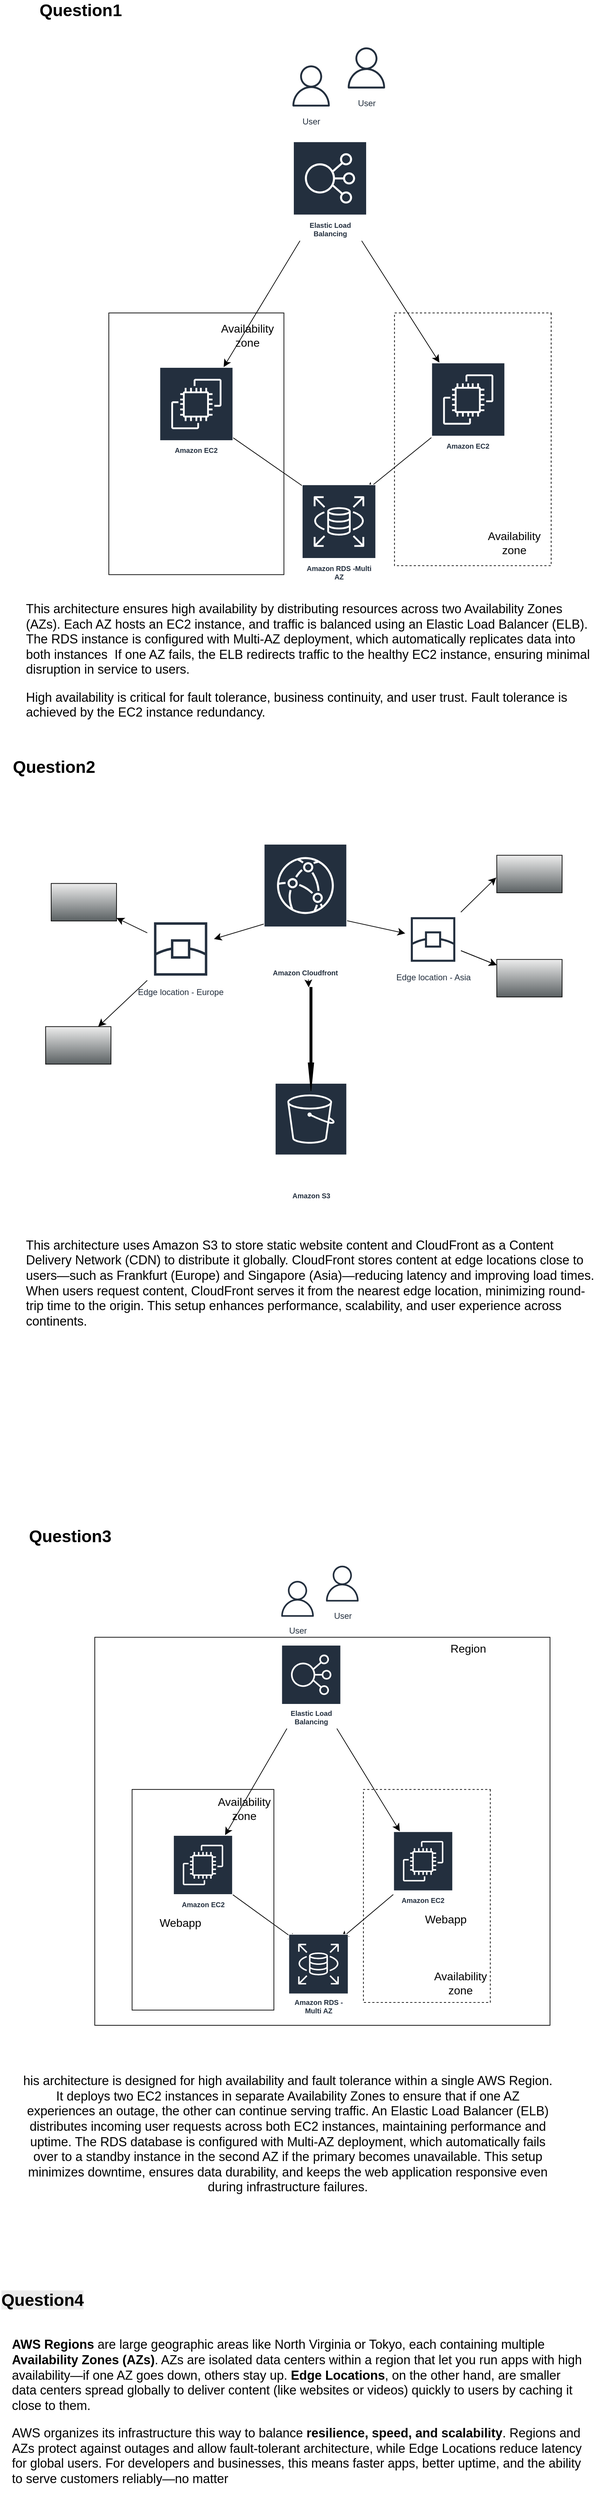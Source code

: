 <mxfile version="28.2.5">
  <diagram name="Page-1" id="iTWP-FHphD7SNS_yKXa_">
    <mxGraphModel dx="1720" dy="2096" grid="1" gridSize="10" guides="1" tooltips="1" connect="1" arrows="1" fold="1" page="1" pageScale="1" pageWidth="850" pageHeight="1100" math="0" shadow="0">
      <root>
        <mxCell id="0" />
        <mxCell id="1" parent="0" />
        <mxCell id="8Rslptf_6uAamv9jot8S-21" value="&lt;b&gt;Question1&lt;/b&gt;" style="text;strokeColor=none;align=center;fillColor=none;html=1;verticalAlign=middle;whiteSpace=wrap;rounded=0;fontSize=24;" vertex="1" parent="1">
          <mxGeometry x="90" y="-1040" width="60" height="30" as="geometry" />
        </mxCell>
        <mxCell id="8Rslptf_6uAamv9jot8S-22" value="&lt;b&gt;Question2&lt;/b&gt;&lt;div&gt;&lt;b&gt;&lt;br&gt;&lt;/b&gt;&lt;/div&gt;" style="text;strokeColor=none;align=center;fillColor=none;html=1;verticalAlign=middle;whiteSpace=wrap;rounded=0;fontSize=24;" vertex="1" parent="1">
          <mxGeometry x="31.64" y="50" width="100" height="30" as="geometry" />
        </mxCell>
        <mxCell id="8Rslptf_6uAamv9jot8S-54" value="&lt;b&gt;Question3&lt;/b&gt;" style="text;strokeColor=none;align=center;fillColor=none;html=1;verticalAlign=middle;whiteSpace=wrap;rounded=0;fontSize=24;" vertex="1" parent="1">
          <mxGeometry x="55.0" y="1130" width="100" height="30" as="geometry" />
        </mxCell>
        <mxCell id="8Rslptf_6uAamv9jot8S-119" value="&lt;p&gt;This architecture ensures high availability by distributing resources across two Availability Zones (AZs). Each AZ hosts an EC2 instance, and traffic is balanced using an Elastic Load Balancer (ELB). The RDS instance is configured with Multi-AZ deployment, which automatically replicates data into both instances&amp;nbsp; If one AZ fails, the ELB redirects traffic to the healthy EC2 instance, ensuring minimal disruption in service to users.&lt;/p&gt;&lt;p&gt;High availability is critical for fault tolerance, business continuity, and user trust. Fault tolerance is achieved by the EC2 instance redundancy.&amp;nbsp;&lt;/p&gt;&lt;div&gt;&lt;/div&gt;" style="text;strokeColor=none;align=left;fillColor=none;html=1;verticalAlign=middle;whiteSpace=wrap;rounded=0;fontSize=18;" vertex="1" parent="1">
          <mxGeometry x="40" y="-180" width="810" height="160" as="geometry" />
        </mxCell>
        <mxCell id="8Rslptf_6uAamv9jot8S-120" value="This architecture uses Amazon S3 to store static website content and CloudFront as a Content Delivery Network (CDN) to distribute it globally. CloudFront stores content at edge locations close to users—such as Frankfurt (Europe) and Singapore (Asia)—reducing latency and improving load times. When users request content, CloudFront serves it from the nearest edge location, minimizing round-trip time to the origin. This setup enhances performance, scalability, and user experience across continents." style="text;strokeColor=none;align=left;fillColor=none;html=1;verticalAlign=middle;whiteSpace=wrap;rounded=0;fontSize=18;" vertex="1" parent="1">
          <mxGeometry x="40" y="710" width="820" height="150" as="geometry" />
        </mxCell>
        <mxCell id="8Rslptf_6uAamv9jot8S-121" value="his architecture is designed for high availability and fault tolerance within a single AWS Region. It deploys two EC2 instances in separate Availability Zones to ensure that if one AZ experiences an outage, the other can continue serving traffic. An Elastic Load Balancer (ELB) distributes incoming user requests across both EC2 instances, maintaining performance and uptime. The RDS database is configured with Multi-AZ deployment, which automatically fails over to a standby instance in the second AZ if the primary becomes unavailable. This setup minimizes downtime, ensures data durability, and keeps the web application responsive even during infrastructure failures." style="text;strokeColor=none;align=center;fillColor=none;html=1;verticalAlign=middle;whiteSpace=wrap;rounded=0;fontSize=18;" vertex="1" parent="1">
          <mxGeometry x="35" y="1920" width="760" height="150" as="geometry" />
        </mxCell>
        <mxCell id="8Rslptf_6uAamv9jot8S-122" value="&lt;b style=&quot;forced-color-adjust: none; color: rgb(0, 0, 0); font-family: Helvetica; font-size: 24px; font-style: normal; font-variant-ligatures: normal; font-variant-caps: normal; letter-spacing: normal; orphans: 2; text-align: center; text-indent: 0px; text-transform: none; widows: 2; word-spacing: 0px; -webkit-text-stroke-width: 0px; white-space: normal; background-color: rgb(236, 236, 236); text-decoration-thickness: initial; text-decoration-style: initial; text-decoration-color: initial;&quot;&gt;Question4&lt;/b&gt;" style="text;whiteSpace=wrap;html=1;" vertex="1" parent="1">
          <mxGeometry x="5" y="2210" width="150" height="50" as="geometry" />
        </mxCell>
        <mxCell id="8Rslptf_6uAamv9jot8S-123" value="&lt;p&gt;&lt;strong&gt;AWS Regions&lt;/strong&gt; are large geographic areas like North Virginia or Tokyo, each containing multiple &lt;strong&gt;Availability Zones (AZs)&lt;/strong&gt;. AZs are isolated data centers within a region that let you run apps with high availability—if one AZ goes down, others stay up. &lt;strong&gt;Edge Locations&lt;/strong&gt;, on the other hand, are smaller data centers spread globally to deliver content (like websites or videos) quickly to users by caching it close to them.&lt;/p&gt;&lt;p&gt;AWS organizes its infrastructure this way to balance &lt;strong&gt;resilience, speed, and scalability&lt;/strong&gt;. Regions and AZs protect against outages and allow fault-tolerant architecture, while Edge Locations reduce latency for global users. For developers and businesses, this means faster apps, better uptime, and the ability to serve customers reliably—no matter&amp;nbsp;&lt;/p&gt;" style="text;strokeColor=none;align=left;fillColor=none;html=1;verticalAlign=middle;whiteSpace=wrap;rounded=0;fontSize=18;" vertex="1" parent="1">
          <mxGeometry x="20" y="2280" width="820" height="220" as="geometry" />
        </mxCell>
        <mxCell id="8Rslptf_6uAamv9jot8S-124" value="" style="group" vertex="1" connectable="0" parent="1">
          <mxGeometry x="140" y="1180" width="648.36" height="660" as="geometry" />
        </mxCell>
        <mxCell id="8Rslptf_6uAamv9jot8S-98" value="" style="rounded=0;whiteSpace=wrap;html=1;" vertex="1" parent="8Rslptf_6uAamv9jot8S-124">
          <mxGeometry y="108.197" width="648.36" height="551.803" as="geometry" />
        </mxCell>
        <mxCell id="8Rslptf_6uAamv9jot8S-99" value="" style="rounded=0;whiteSpace=wrap;html=1;direction=south;" vertex="1" parent="8Rslptf_6uAamv9jot8S-124">
          <mxGeometry x="53.144" y="324.59" width="201.948" height="313.77" as="geometry" />
        </mxCell>
        <mxCell id="8Rslptf_6uAamv9jot8S-100" value="Amazon EC2" style="sketch=0;outlineConnect=0;fontColor=#232F3E;gradientColor=none;strokeColor=#ffffff;fillColor=#232F3E;dashed=0;verticalLabelPosition=middle;verticalAlign=bottom;align=center;html=1;whiteSpace=wrap;fontSize=10;fontStyle=1;spacing=3;shape=mxgraph.aws4.productIcon;prIcon=mxgraph.aws4.ec2;" vertex="1" parent="8Rslptf_6uAamv9jot8S-124">
          <mxGeometry x="111.603" y="389.508" width="85.031" height="108.197" as="geometry" />
        </mxCell>
        <mxCell id="8Rslptf_6uAamv9jot8S-101" value="" style="edgeStyle=none;curved=1;rounded=0;orthogonalLoop=1;jettySize=auto;html=1;fontSize=12;startSize=8;endSize=8;" edge="1" parent="8Rslptf_6uAamv9jot8S-124" source="8Rslptf_6uAamv9jot8S-100">
          <mxGeometry relative="1" as="geometry">
            <mxPoint x="286.979" y="539.588" as="targetPoint" />
          </mxGeometry>
        </mxCell>
        <mxCell id="8Rslptf_6uAamv9jot8S-102" value="" style="rounded=0;whiteSpace=wrap;html=1;direction=south;dashed=1;" vertex="1" parent="8Rslptf_6uAamv9jot8S-124">
          <mxGeometry x="382.639" y="324.59" width="180.69" height="302.951" as="geometry" />
        </mxCell>
        <mxCell id="8Rslptf_6uAamv9jot8S-103" value="Amazon EC2" style="sketch=0;outlineConnect=0;fontColor=#232F3E;gradientColor=none;strokeColor=#ffffff;fillColor=#232F3E;dashed=0;verticalLabelPosition=middle;verticalAlign=bottom;align=center;html=1;whiteSpace=wrap;fontSize=10;fontStyle=1;spacing=3;shape=mxgraph.aws4.productIcon;prIcon=mxgraph.aws4.ec2;" vertex="1" parent="8Rslptf_6uAamv9jot8S-124">
          <mxGeometry x="425.154" y="384.098" width="85.031" height="108.197" as="geometry" />
        </mxCell>
        <mxCell id="8Rslptf_6uAamv9jot8S-104" value="Region" style="text;strokeColor=none;align=center;fillColor=none;html=1;verticalAlign=middle;whiteSpace=wrap;rounded=0;fontSize=16;" vertex="1" parent="8Rslptf_6uAamv9jot8S-124">
          <mxGeometry x="499.556" y="108.197" width="63.773" height="32.459" as="geometry" />
        </mxCell>
        <mxCell id="8Rslptf_6uAamv9jot8S-105" value="Availability&lt;div&gt;zone&lt;/div&gt;" style="text;strokeColor=none;align=center;fillColor=none;html=1;verticalAlign=middle;whiteSpace=wrap;rounded=0;fontSize=16;" vertex="1" parent="8Rslptf_6uAamv9jot8S-124">
          <mxGeometry x="488.927" y="584.262" width="63.773" height="32.459" as="geometry" />
        </mxCell>
        <mxCell id="8Rslptf_6uAamv9jot8S-106" value="Availability&lt;div&gt;zone&lt;/div&gt;" style="text;strokeColor=none;align=center;fillColor=none;html=1;verticalAlign=middle;whiteSpace=wrap;rounded=0;fontSize=16;" vertex="1" parent="8Rslptf_6uAamv9jot8S-124">
          <mxGeometry x="180.69" y="335.41" width="63.773" height="32.459" as="geometry" />
        </mxCell>
        <mxCell id="8Rslptf_6uAamv9jot8S-107" value="" style="edgeStyle=none;curved=1;rounded=0;orthogonalLoop=1;jettySize=auto;html=1;fontSize=12;startSize=8;endSize=8;entryDx=0;entryDy=0;entryPerimeter=0;" edge="1" parent="8Rslptf_6uAamv9jot8S-124" source="8Rslptf_6uAamv9jot8S-103">
          <mxGeometry relative="1" as="geometry">
            <mxPoint x="350.752" y="536.656" as="targetPoint" />
          </mxGeometry>
        </mxCell>
        <mxCell id="8Rslptf_6uAamv9jot8S-108" value="Amazon RDS -Multi AZ" style="sketch=0;outlineConnect=0;fontColor=#232F3E;gradientColor=none;strokeColor=#ffffff;fillColor=#232F3E;dashed=0;verticalLabelPosition=middle;verticalAlign=bottom;align=center;html=1;whiteSpace=wrap;fontSize=10;fontStyle=1;spacing=3;shape=mxgraph.aws4.productIcon;prIcon=mxgraph.aws4.rds;" vertex="1" parent="8Rslptf_6uAamv9jot8S-124">
          <mxGeometry x="275.819" y="530.164" width="85.562" height="119.016" as="geometry" />
        </mxCell>
        <mxCell id="8Rslptf_6uAamv9jot8S-110" value="Elastic Load Balancing" style="sketch=0;outlineConnect=0;fontColor=#232F3E;gradientColor=none;strokeColor=#ffffff;fillColor=#232F3E;dashed=0;verticalLabelPosition=middle;verticalAlign=bottom;align=center;html=1;whiteSpace=wrap;fontSize=10;fontStyle=1;spacing=3;shape=mxgraph.aws4.productIcon;prIcon=mxgraph.aws4.elastic_load_balancing;" vertex="1" parent="8Rslptf_6uAamv9jot8S-124">
          <mxGeometry x="265.721" y="119.016" width="85.031" height="119.016" as="geometry" />
        </mxCell>
        <mxCell id="8Rslptf_6uAamv9jot8S-111" value="User" style="sketch=0;outlineConnect=0;fontColor=#232F3E;gradientColor=none;strokeColor=#232F3E;fillColor=#ffffff;dashed=0;verticalLabelPosition=bottom;verticalAlign=top;align=center;html=1;fontSize=12;fontStyle=0;aspect=fixed;shape=mxgraph.aws4.resourceIcon;resIcon=mxgraph.aws4.user;" vertex="1" parent="8Rslptf_6uAamv9jot8S-124">
          <mxGeometry x="320.651" width="63.773" height="63.773" as="geometry" />
        </mxCell>
        <mxCell id="8Rslptf_6uAamv9jot8S-112" value="User" style="sketch=0;outlineConnect=0;fontColor=#232F3E;gradientColor=none;strokeColor=#232F3E;fillColor=#ffffff;dashed=0;verticalLabelPosition=bottom;verticalAlign=top;align=center;html=1;fontSize=12;fontStyle=0;aspect=fixed;shape=mxgraph.aws4.resourceIcon;resIcon=mxgraph.aws4.user;" vertex="1" parent="8Rslptf_6uAamv9jot8S-124">
          <mxGeometry x="256.878" y="21.639" width="63.773" height="63.773" as="geometry" />
        </mxCell>
        <mxCell id="8Rslptf_6uAamv9jot8S-113" value="" style="edgeStyle=none;curved=1;rounded=0;orthogonalLoop=1;jettySize=auto;html=1;fontSize=12;startSize=8;endSize=8;movable=1;resizable=1;rotatable=1;deletable=1;editable=1;locked=0;connectable=1;" edge="1" parent="8Rslptf_6uAamv9jot8S-124" source="8Rslptf_6uAamv9jot8S-110" target="8Rslptf_6uAamv9jot8S-100">
          <mxGeometry relative="1" as="geometry">
            <mxPoint x="308.237" y="346.23" as="targetPoint" />
          </mxGeometry>
        </mxCell>
        <mxCell id="8Rslptf_6uAamv9jot8S-114" value="" style="edgeStyle=none;curved=1;rounded=0;orthogonalLoop=1;jettySize=auto;html=1;fontSize=12;startSize=8;endSize=8;" edge="1" parent="8Rslptf_6uAamv9jot8S-124" source="8Rslptf_6uAamv9jot8S-110" target="8Rslptf_6uAamv9jot8S-103">
          <mxGeometry relative="1" as="geometry">
            <mxPoint x="308.237" y="357.049" as="targetPoint" />
          </mxGeometry>
        </mxCell>
        <mxCell id="8Rslptf_6uAamv9jot8S-115" value="Webapp" style="text;strokeColor=none;align=center;fillColor=none;html=1;verticalAlign=middle;whiteSpace=wrap;rounded=0;fontSize=16;" vertex="1" parent="8Rslptf_6uAamv9jot8S-124">
          <mxGeometry x="467.67" y="492.295" width="63.773" height="32.459" as="geometry" />
        </mxCell>
        <mxCell id="8Rslptf_6uAamv9jot8S-116" value="Webapp" style="text;strokeColor=none;align=center;fillColor=none;html=1;verticalAlign=middle;whiteSpace=wrap;rounded=0;fontSize=16;" vertex="1" parent="8Rslptf_6uAamv9jot8S-124">
          <mxGeometry x="90.345" y="497.705" width="63.773" height="32.459" as="geometry" />
        </mxCell>
        <mxCell id="8Rslptf_6uAamv9jot8S-125" value="" style="group" vertex="1" connectable="0" parent="1">
          <mxGeometry x="70" y="160" width="740" height="510" as="geometry" />
        </mxCell>
        <mxCell id="8Rslptf_6uAamv9jot8S-43" value="" style="edgeStyle=none;curved=1;rounded=0;orthogonalLoop=1;jettySize=auto;html=1;fontSize=12;startSize=8;endSize=8;" edge="1" parent="8Rslptf_6uAamv9jot8S-125" source="8Rslptf_6uAamv9jot8S-25" target="8Rslptf_6uAamv9jot8S-42">
          <mxGeometry relative="1" as="geometry" />
        </mxCell>
        <mxCell id="8Rslptf_6uAamv9jot8S-45" value="" style="edgeStyle=none;curved=1;rounded=0;orthogonalLoop=1;jettySize=auto;html=1;fontSize=12;startSize=8;endSize=8;" edge="1" parent="8Rslptf_6uAamv9jot8S-125" source="8Rslptf_6uAamv9jot8S-25" target="8Rslptf_6uAamv9jot8S-31">
          <mxGeometry relative="1" as="geometry" />
        </mxCell>
        <mxCell id="8Rslptf_6uAamv9jot8S-46" value="" style="edgeStyle=none;curved=1;rounded=0;orthogonalLoop=1;jettySize=auto;html=1;fontSize=12;startSize=8;endSize=8;" edge="1" parent="8Rslptf_6uAamv9jot8S-125" source="8Rslptf_6uAamv9jot8S-25" target="8Rslptf_6uAamv9jot8S-26">
          <mxGeometry relative="1" as="geometry" />
        </mxCell>
        <mxCell id="8Rslptf_6uAamv9jot8S-25" value="Amazon Cloudfront" style="sketch=0;outlineConnect=0;fontColor=#232F3E;gradientColor=none;strokeColor=#ffffff;fillColor=#232F3E;dashed=0;verticalLabelPosition=middle;verticalAlign=bottom;align=center;html=1;whiteSpace=wrap;fontSize=10;fontStyle=1;spacing=3;shape=mxgraph.aws4.productIcon;prIcon=mxgraph.aws4.cloudfront;" vertex="1" parent="8Rslptf_6uAamv9jot8S-125">
          <mxGeometry x="310.751" width="118.499" height="192.667" as="geometry" />
        </mxCell>
        <mxCell id="8Rslptf_6uAamv9jot8S-47" value="" style="edgeStyle=none;curved=1;rounded=0;orthogonalLoop=1;jettySize=auto;html=1;fontSize=12;startSize=8;endSize=8;" edge="1" parent="8Rslptf_6uAamv9jot8S-125" source="8Rslptf_6uAamv9jot8S-26" target="8Rslptf_6uAamv9jot8S-38">
          <mxGeometry relative="1" as="geometry" />
        </mxCell>
        <mxCell id="8Rslptf_6uAamv9jot8S-48" value="" style="edgeStyle=none;curved=1;rounded=0;orthogonalLoop=1;jettySize=auto;html=1;fontSize=12;startSize=8;endSize=8;" edge="1" parent="8Rslptf_6uAamv9jot8S-125" source="8Rslptf_6uAamv9jot8S-26" target="8Rslptf_6uAamv9jot8S-38">
          <mxGeometry relative="1" as="geometry" />
        </mxCell>
        <mxCell id="8Rslptf_6uAamv9jot8S-49" value="" style="edgeStyle=none;curved=1;rounded=0;orthogonalLoop=1;jettySize=auto;html=1;fontSize=12;startSize=8;endSize=8;" edge="1" parent="8Rslptf_6uAamv9jot8S-125" source="8Rslptf_6uAamv9jot8S-26" target="8Rslptf_6uAamv9jot8S-38">
          <mxGeometry relative="1" as="geometry" />
        </mxCell>
        <mxCell id="8Rslptf_6uAamv9jot8S-26" value="Edge location - Asia" style="sketch=0;outlineConnect=0;fontColor=#232F3E;gradientColor=none;strokeColor=#232F3E;fillColor=#ffffff;dashed=0;verticalLabelPosition=bottom;verticalAlign=top;align=center;html=1;fontSize=12;fontStyle=0;aspect=fixed;shape=mxgraph.aws4.resourceIcon;resIcon=mxgraph.aws4.edge_location;" vertex="1" parent="8Rslptf_6uAamv9jot8S-125">
          <mxGeometry x="512.198" y="96.333" width="79.212" height="79.212" as="geometry" />
        </mxCell>
        <mxCell id="8Rslptf_6uAamv9jot8S-27" value="Amazon S3" style="sketch=0;outlineConnect=0;fontColor=#232F3E;gradientColor=none;strokeColor=#ffffff;fillColor=#232F3E;dashed=0;verticalLabelPosition=middle;verticalAlign=bottom;align=center;html=1;whiteSpace=wrap;fontSize=10;fontStyle=1;spacing=3;shape=mxgraph.aws4.productIcon;prIcon=mxgraph.aws4.s3;" vertex="1" parent="8Rslptf_6uAamv9jot8S-125">
          <mxGeometry x="326.551" y="340.0" width="102.699" height="170.0" as="geometry" />
        </mxCell>
        <mxCell id="8Rslptf_6uAamv9jot8S-30" value="" style="shape=mxgraph.networks2.icon;aspect=fixed;fillColor=#EDEDED;strokeColor=#000000;gradientColor=#5B6163;network2IconShadow=1;network2bgFillColor=none;labelPosition=center;verticalLabelPosition=bottom;align=center;verticalAlign=top;network2Icon=mxgraph.networks2.laptop;network2IconW=1;network2IconH=0.573;" vertex="1" parent="8Rslptf_6uAamv9jot8S-125">
          <mxGeometry x="642.547" y="16.173" width="93.063" height="53.359" as="geometry" />
        </mxCell>
        <mxCell id="8Rslptf_6uAamv9jot8S-52" value="" style="edgeStyle=none;curved=1;rounded=0;orthogonalLoop=1;jettySize=auto;html=1;fontSize=12;startSize=8;endSize=8;" edge="1" parent="8Rslptf_6uAamv9jot8S-125" source="8Rslptf_6uAamv9jot8S-31" target="8Rslptf_6uAamv9jot8S-40">
          <mxGeometry relative="1" as="geometry" />
        </mxCell>
        <mxCell id="8Rslptf_6uAamv9jot8S-53" value="" style="edgeStyle=none;curved=1;rounded=0;orthogonalLoop=1;jettySize=auto;html=1;fontSize=12;startSize=8;endSize=8;" edge="1" parent="8Rslptf_6uAamv9jot8S-125" source="8Rslptf_6uAamv9jot8S-31" target="8Rslptf_6uAamv9jot8S-39">
          <mxGeometry relative="1" as="geometry" />
        </mxCell>
        <mxCell id="8Rslptf_6uAamv9jot8S-31" value="Edge location - Europe" style="sketch=0;outlineConnect=0;fontColor=#232F3E;gradientColor=none;strokeColor=#232F3E;fillColor=#ffffff;dashed=0;verticalLabelPosition=bottom;verticalAlign=top;align=center;html=1;fontSize=12;fontStyle=0;aspect=fixed;shape=mxgraph.aws4.resourceIcon;resIcon=mxgraph.aws4.edge_location;" vertex="1" parent="8Rslptf_6uAamv9jot8S-125">
          <mxGeometry x="144.853" y="102.0" width="94.851" height="94.851" as="geometry" />
        </mxCell>
        <mxCell id="8Rslptf_6uAamv9jot8S-38" value="" style="shape=mxgraph.networks2.icon;aspect=fixed;fillColor=#EDEDED;strokeColor=#000000;gradientColor=#5B6163;network2IconShadow=1;network2bgFillColor=none;labelPosition=center;verticalLabelPosition=bottom;align=center;verticalAlign=top;network2Icon=mxgraph.networks2.laptop;network2IconW=1;network2IconH=0.573;" vertex="1" parent="8Rslptf_6uAamv9jot8S-125">
          <mxGeometry x="642.547" y="164.333" width="93.063" height="53.359" as="geometry" />
        </mxCell>
        <mxCell id="8Rslptf_6uAamv9jot8S-39" value="" style="shape=mxgraph.networks2.icon;aspect=fixed;fillColor=#EDEDED;strokeColor=#000000;gradientColor=#5B6163;network2IconShadow=1;network2bgFillColor=none;labelPosition=center;verticalLabelPosition=bottom;align=center;verticalAlign=top;network2Icon=mxgraph.networks2.laptop;network2IconW=1;network2IconH=0.573;" vertex="1" parent="8Rslptf_6uAamv9jot8S-125">
          <mxGeometry x="7.9" y="56.259" width="93.063" height="53.359" as="geometry" />
        </mxCell>
        <mxCell id="8Rslptf_6uAamv9jot8S-40" value="" style="shape=mxgraph.networks2.icon;aspect=fixed;fillColor=#EDEDED;strokeColor=#000000;gradientColor=#5B6163;network2IconShadow=1;network2bgFillColor=none;labelPosition=center;verticalLabelPosition=bottom;align=center;verticalAlign=top;network2Icon=mxgraph.networks2.laptop;network2IconW=1;network2IconH=0.573;" vertex="1" parent="8Rslptf_6uAamv9jot8S-125">
          <mxGeometry y="259.839" width="93.063" height="53.359" as="geometry" />
        </mxCell>
        <mxCell id="8Rslptf_6uAamv9jot8S-42" value="" style="html=1;shadow=0;dashed=0;align=center;verticalAlign=middle;shape=mxgraph.arrows2.arrow;dy=0.6;dx=40;notch=0;direction=south;fillStyle=solid;fillColor=#000000;" vertex="1" parent="8Rslptf_6uAamv9jot8S-125">
          <mxGeometry x="373.95" y="204.0" width="7.9" height="147.333" as="geometry" />
        </mxCell>
        <mxCell id="8Rslptf_6uAamv9jot8S-51" value="" style="edgeStyle=none;curved=1;rounded=0;orthogonalLoop=1;jettySize=auto;html=1;fontSize=12;startSize=8;endSize=8;entryX=-0.009;entryY=0.595;entryDx=0;entryDy=0;entryPerimeter=0;" edge="1" parent="8Rslptf_6uAamv9jot8S-125" source="8Rslptf_6uAamv9jot8S-26" target="8Rslptf_6uAamv9jot8S-30">
          <mxGeometry relative="1" as="geometry">
            <mxPoint x="626.747" y="170.0" as="sourcePoint" />
            <mxPoint x="674.146" y="187.0" as="targetPoint" />
          </mxGeometry>
        </mxCell>
        <mxCell id="8Rslptf_6uAamv9jot8S-126" value="" style="group" vertex="1" connectable="0" parent="1">
          <mxGeometry x="160" y="-980" width="630" height="770" as="geometry" />
        </mxCell>
        <mxCell id="65kRJj1gInvo-DGe0kp--2" value="" style="rounded=0;whiteSpace=wrap;html=1;direction=south;" parent="8Rslptf_6uAamv9jot8S-126" vertex="1">
          <mxGeometry y="385.0" width="249.375" height="372.167" as="geometry" />
        </mxCell>
        <mxCell id="8Rslptf_6uAamv9jot8S-8" value="Amazon EC2" style="sketch=0;outlineConnect=0;fontColor=#232F3E;gradientColor=none;strokeColor=#ffffff;fillColor=#232F3E;dashed=0;verticalLabelPosition=middle;verticalAlign=bottom;align=center;html=1;whiteSpace=wrap;fontSize=10;fontStyle=1;spacing=3;shape=mxgraph.aws4.productIcon;prIcon=mxgraph.aws4.ec2;" vertex="1" parent="8Rslptf_6uAamv9jot8S-126">
          <mxGeometry x="72.187" y="462.0" width="105" height="128.333" as="geometry" />
        </mxCell>
        <mxCell id="8Rslptf_6uAamv9jot8S-69" value="" style="edgeStyle=none;curved=1;rounded=0;orthogonalLoop=1;jettySize=auto;html=1;fontSize=12;startSize=8;endSize=8;" edge="1" parent="8Rslptf_6uAamv9jot8S-126" source="8Rslptf_6uAamv9jot8S-8">
          <mxGeometry relative="1" as="geometry">
            <mxPoint x="288.75" y="640.011" as="targetPoint" />
          </mxGeometry>
        </mxCell>
        <mxCell id="8Rslptf_6uAamv9jot8S-14" value="" style="rounded=0;whiteSpace=wrap;html=1;direction=south;dashed=1;" vertex="1" parent="8Rslptf_6uAamv9jot8S-126">
          <mxGeometry x="406.875" y="385.0" width="223.125" height="359.333" as="geometry" />
        </mxCell>
        <mxCell id="8Rslptf_6uAamv9jot8S-15" value="Amazon EC2" style="sketch=0;outlineConnect=0;fontColor=#232F3E;gradientColor=none;strokeColor=#ffffff;fillColor=#232F3E;dashed=0;verticalLabelPosition=middle;verticalAlign=bottom;align=center;html=1;whiteSpace=wrap;fontSize=10;fontStyle=1;spacing=3;shape=mxgraph.aws4.productIcon;prIcon=mxgraph.aws4.ec2;" vertex="1" parent="8Rslptf_6uAamv9jot8S-126">
          <mxGeometry x="459.375" y="455.583" width="105" height="128.333" as="geometry" />
        </mxCell>
        <mxCell id="8Rslptf_6uAamv9jot8S-18" value="Availability&lt;div&gt;zone&lt;/div&gt;" style="text;strokeColor=none;align=center;fillColor=none;html=1;verticalAlign=middle;whiteSpace=wrap;rounded=0;fontSize=16;" vertex="1" parent="8Rslptf_6uAamv9jot8S-126">
          <mxGeometry x="538.125" y="693.0" width="78.75" height="38.5" as="geometry" />
        </mxCell>
        <mxCell id="8Rslptf_6uAamv9jot8S-20" value="Availability&lt;div&gt;zone&lt;/div&gt;" style="text;strokeColor=none;align=center;fillColor=none;html=1;verticalAlign=middle;whiteSpace=wrap;rounded=0;fontSize=16;" vertex="1" parent="8Rslptf_6uAamv9jot8S-126">
          <mxGeometry x="157.5" y="397.833" width="78.75" height="38.5" as="geometry" />
        </mxCell>
        <mxCell id="8Rslptf_6uAamv9jot8S-68" value="" style="edgeStyle=none;curved=1;rounded=0;orthogonalLoop=1;jettySize=auto;html=1;fontSize=12;startSize=8;endSize=8;entryDx=0;entryDy=0;entryPerimeter=0;" edge="1" parent="8Rslptf_6uAamv9jot8S-126" source="8Rslptf_6uAamv9jot8S-15">
          <mxGeometry relative="1" as="geometry">
            <mxPoint x="367.5" y="636.533" as="targetPoint" />
          </mxGeometry>
        </mxCell>
        <mxCell id="8Rslptf_6uAamv9jot8S-71" value="Amazon RDS -Multi AZ" style="sketch=0;outlineConnect=0;fontColor=#232F3E;gradientColor=none;strokeColor=#ffffff;fillColor=#232F3E;dashed=0;verticalLabelPosition=middle;verticalAlign=bottom;align=center;html=1;whiteSpace=wrap;fontSize=10;fontStyle=1;spacing=3;shape=mxgraph.aws4.productIcon;prIcon=mxgraph.aws4.rds;" vertex="1" parent="8Rslptf_6uAamv9jot8S-126">
          <mxGeometry x="274.969" y="628.833" width="105.656" height="141.167" as="geometry" />
        </mxCell>
        <mxCell id="8Rslptf_6uAamv9jot8S-73" value="Elastic Load Balancing" style="sketch=0;outlineConnect=0;fontColor=#232F3E;gradientColor=none;strokeColor=#ffffff;fillColor=#232F3E;dashed=0;verticalLabelPosition=middle;verticalAlign=bottom;align=center;html=1;whiteSpace=wrap;fontSize=10;fontStyle=1;spacing=3;shape=mxgraph.aws4.productIcon;prIcon=mxgraph.aws4.elastic_load_balancing;" vertex="1" parent="8Rslptf_6uAamv9jot8S-126">
          <mxGeometry x="262.5" y="141.167" width="105" height="141.167" as="geometry" />
        </mxCell>
        <mxCell id="8Rslptf_6uAamv9jot8S-74" value="User" style="sketch=0;outlineConnect=0;fontColor=#232F3E;gradientColor=none;strokeColor=#232F3E;fillColor=#ffffff;dashed=0;verticalLabelPosition=bottom;verticalAlign=top;align=center;html=1;fontSize=12;fontStyle=0;aspect=fixed;shape=mxgraph.aws4.resourceIcon;resIcon=mxgraph.aws4.user;" vertex="1" parent="8Rslptf_6uAamv9jot8S-126">
          <mxGeometry x="330.33" width="73.125" height="73.125" as="geometry" />
        </mxCell>
        <mxCell id="8Rslptf_6uAamv9jot8S-75" value="User" style="sketch=0;outlineConnect=0;fontColor=#232F3E;gradientColor=none;strokeColor=#232F3E;fillColor=#ffffff;dashed=0;verticalLabelPosition=bottom;verticalAlign=top;align=center;html=1;fontSize=12;fontStyle=0;aspect=fixed;shape=mxgraph.aws4.resourceIcon;resIcon=mxgraph.aws4.user;" vertex="1" parent="8Rslptf_6uAamv9jot8S-126">
          <mxGeometry x="251.58" y="25.667" width="73.125" height="73.125" as="geometry" />
        </mxCell>
        <mxCell id="8Rslptf_6uAamv9jot8S-95" value="" style="edgeStyle=none;curved=1;rounded=0;orthogonalLoop=1;jettySize=auto;html=1;fontSize=12;startSize=8;endSize=8;movable=1;resizable=1;rotatable=1;deletable=1;editable=1;locked=0;connectable=1;" edge="1" parent="8Rslptf_6uAamv9jot8S-126" source="8Rslptf_6uAamv9jot8S-73" target="8Rslptf_6uAamv9jot8S-8">
          <mxGeometry relative="1" as="geometry">
            <mxPoint x="315.0" y="410.667" as="targetPoint" />
          </mxGeometry>
        </mxCell>
        <mxCell id="8Rslptf_6uAamv9jot8S-97" value="" style="edgeStyle=none;curved=1;rounded=0;orthogonalLoop=1;jettySize=auto;html=1;fontSize=12;startSize=8;endSize=8;" edge="1" parent="8Rslptf_6uAamv9jot8S-126" source="8Rslptf_6uAamv9jot8S-73" target="8Rslptf_6uAamv9jot8S-15">
          <mxGeometry relative="1" as="geometry">
            <mxPoint x="315.0" y="423.5" as="targetPoint" />
          </mxGeometry>
        </mxCell>
      </root>
    </mxGraphModel>
  </diagram>
</mxfile>
